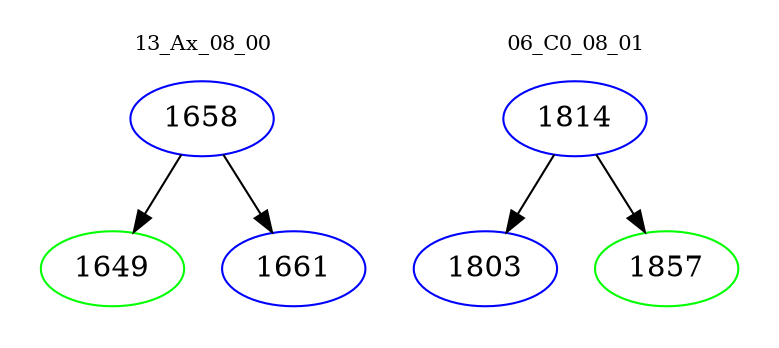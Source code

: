 digraph{
subgraph cluster_0 {
color = white
label = "13_Ax_08_00";
fontsize=10;
T0_1658 [label="1658", color="blue"]
T0_1658 -> T0_1649 [color="black"]
T0_1649 [label="1649", color="green"]
T0_1658 -> T0_1661 [color="black"]
T0_1661 [label="1661", color="blue"]
}
subgraph cluster_1 {
color = white
label = "06_C0_08_01";
fontsize=10;
T1_1814 [label="1814", color="blue"]
T1_1814 -> T1_1803 [color="black"]
T1_1803 [label="1803", color="blue"]
T1_1814 -> T1_1857 [color="black"]
T1_1857 [label="1857", color="green"]
}
}
